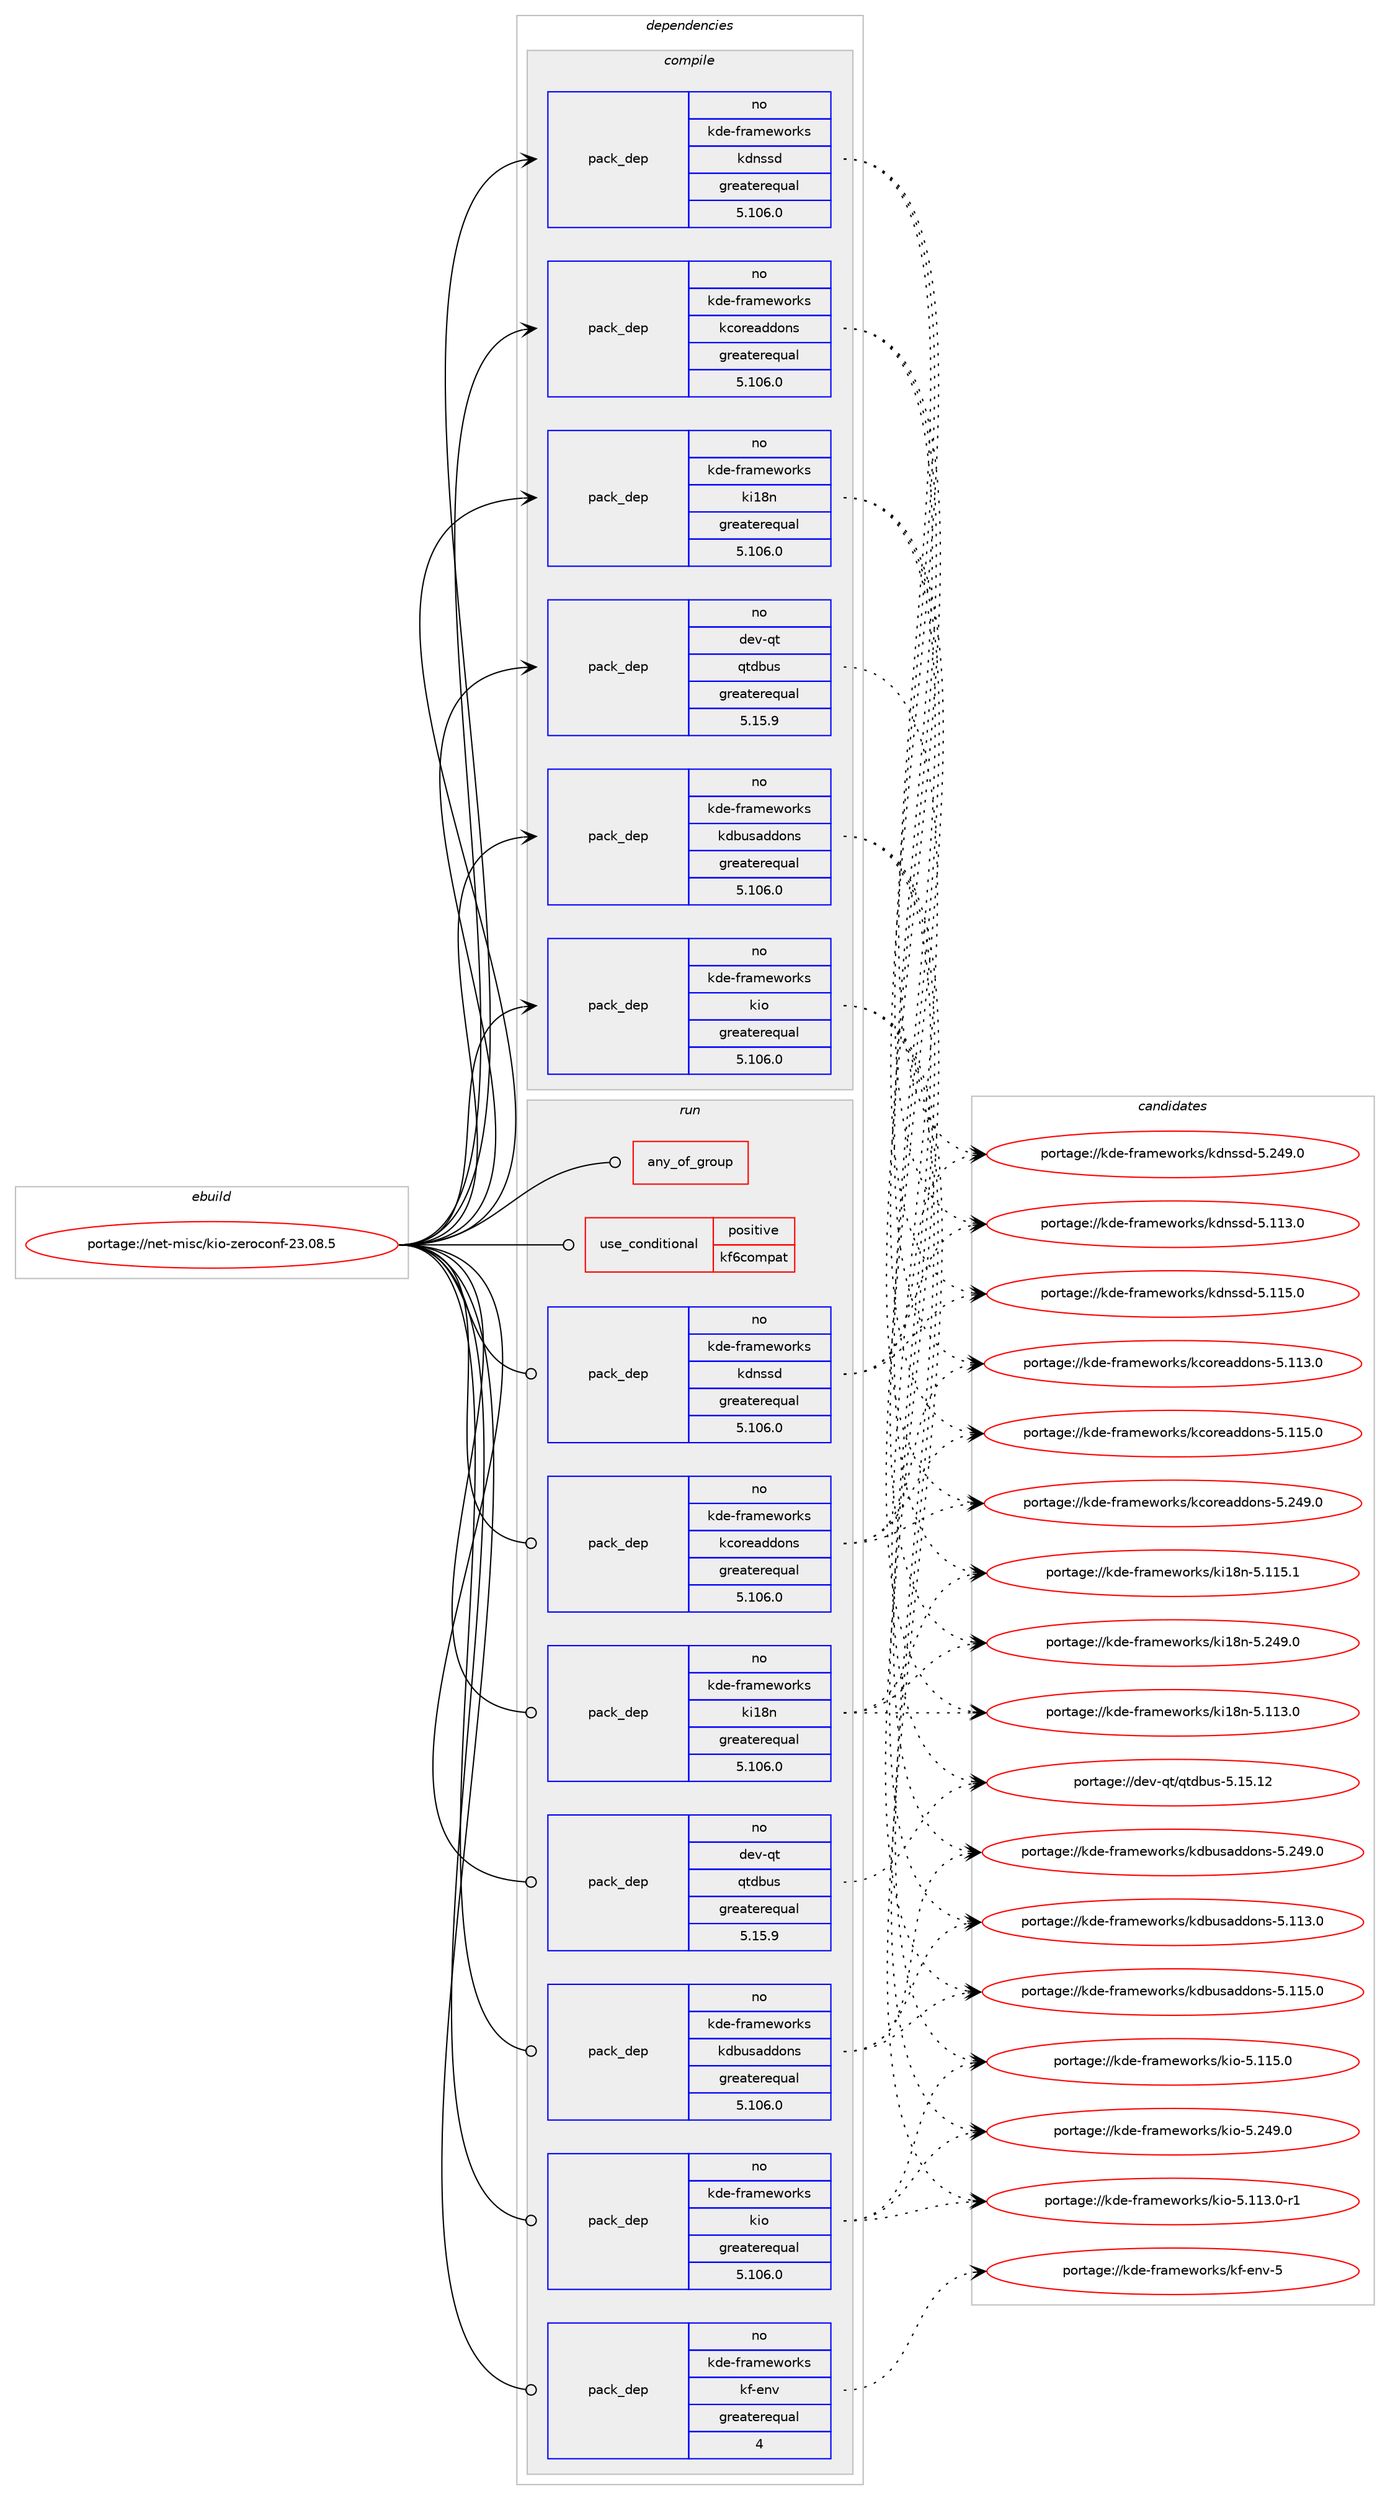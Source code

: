 digraph prolog {

# *************
# Graph options
# *************

newrank=true;
concentrate=true;
compound=true;
graph [rankdir=LR,fontname=Helvetica,fontsize=10,ranksep=1.5];#, ranksep=2.5, nodesep=0.2];
edge  [arrowhead=vee];
node  [fontname=Helvetica,fontsize=10];

# **********
# The ebuild
# **********

subgraph cluster_leftcol {
color=gray;
rank=same;
label=<<i>ebuild</i>>;
id [label="portage://net-misc/kio-zeroconf-23.08.5", color=red, width=4, href="../net-misc/kio-zeroconf-23.08.5.svg"];
}

# ****************
# The dependencies
# ****************

subgraph cluster_midcol {
color=gray;
label=<<i>dependencies</i>>;
subgraph cluster_compile {
fillcolor="#eeeeee";
style=filled;
label=<<i>compile</i>>;
# *** BEGIN UNKNOWN DEPENDENCY TYPE (TODO) ***
# id -> package_dependency(portage://net-misc/kio-zeroconf-23.08.5,install,no,dev-qt,qtcore,none,[,,],[slot(5)],[])
# *** END UNKNOWN DEPENDENCY TYPE (TODO) ***

subgraph pack2829 {
dependency9019 [label=<<TABLE BORDER="0" CELLBORDER="1" CELLSPACING="0" CELLPADDING="4" WIDTH="220"><TR><TD ROWSPAN="6" CELLPADDING="30">pack_dep</TD></TR><TR><TD WIDTH="110">no</TD></TR><TR><TD>dev-qt</TD></TR><TR><TD>qtdbus</TD></TR><TR><TD>greaterequal</TD></TR><TR><TD>5.15.9</TD></TR></TABLE>>, shape=none, color=blue];
}
id:e -> dependency9019:w [weight=20,style="solid",arrowhead="vee"];
subgraph pack2830 {
dependency9020 [label=<<TABLE BORDER="0" CELLBORDER="1" CELLSPACING="0" CELLPADDING="4" WIDTH="220"><TR><TD ROWSPAN="6" CELLPADDING="30">pack_dep</TD></TR><TR><TD WIDTH="110">no</TD></TR><TR><TD>kde-frameworks</TD></TR><TR><TD>kcoreaddons</TD></TR><TR><TD>greaterequal</TD></TR><TR><TD>5.106.0</TD></TR></TABLE>>, shape=none, color=blue];
}
id:e -> dependency9020:w [weight=20,style="solid",arrowhead="vee"];
subgraph pack2831 {
dependency9021 [label=<<TABLE BORDER="0" CELLBORDER="1" CELLSPACING="0" CELLPADDING="4" WIDTH="220"><TR><TD ROWSPAN="6" CELLPADDING="30">pack_dep</TD></TR><TR><TD WIDTH="110">no</TD></TR><TR><TD>kde-frameworks</TD></TR><TR><TD>kdbusaddons</TD></TR><TR><TD>greaterequal</TD></TR><TR><TD>5.106.0</TD></TR></TABLE>>, shape=none, color=blue];
}
id:e -> dependency9021:w [weight=20,style="solid",arrowhead="vee"];
subgraph pack2832 {
dependency9022 [label=<<TABLE BORDER="0" CELLBORDER="1" CELLSPACING="0" CELLPADDING="4" WIDTH="220"><TR><TD ROWSPAN="6" CELLPADDING="30">pack_dep</TD></TR><TR><TD WIDTH="110">no</TD></TR><TR><TD>kde-frameworks</TD></TR><TR><TD>kdnssd</TD></TR><TR><TD>greaterequal</TD></TR><TR><TD>5.106.0</TD></TR></TABLE>>, shape=none, color=blue];
}
id:e -> dependency9022:w [weight=20,style="solid",arrowhead="vee"];
subgraph pack2833 {
dependency9023 [label=<<TABLE BORDER="0" CELLBORDER="1" CELLSPACING="0" CELLPADDING="4" WIDTH="220"><TR><TD ROWSPAN="6" CELLPADDING="30">pack_dep</TD></TR><TR><TD WIDTH="110">no</TD></TR><TR><TD>kde-frameworks</TD></TR><TR><TD>ki18n</TD></TR><TR><TD>greaterequal</TD></TR><TR><TD>5.106.0</TD></TR></TABLE>>, shape=none, color=blue];
}
id:e -> dependency9023:w [weight=20,style="solid",arrowhead="vee"];
subgraph pack2834 {
dependency9024 [label=<<TABLE BORDER="0" CELLBORDER="1" CELLSPACING="0" CELLPADDING="4" WIDTH="220"><TR><TD ROWSPAN="6" CELLPADDING="30">pack_dep</TD></TR><TR><TD WIDTH="110">no</TD></TR><TR><TD>kde-frameworks</TD></TR><TR><TD>kio</TD></TR><TR><TD>greaterequal</TD></TR><TR><TD>5.106.0</TD></TR></TABLE>>, shape=none, color=blue];
}
id:e -> dependency9024:w [weight=20,style="solid",arrowhead="vee"];
}
subgraph cluster_compileandrun {
fillcolor="#eeeeee";
style=filled;
label=<<i>compile and run</i>>;
}
subgraph cluster_run {
fillcolor="#eeeeee";
style=filled;
label=<<i>run</i>>;
subgraph any68 {
dependency9025 [label=<<TABLE BORDER="0" CELLBORDER="1" CELLSPACING="0" CELLPADDING="4"><TR><TD CELLPADDING="10">any_of_group</TD></TR></TABLE>>, shape=none, color=red];# *** BEGIN UNKNOWN DEPENDENCY TYPE (TODO) ***
# dependency9025 -> package_dependency(portage://net-misc/kio-zeroconf-23.08.5,run,no,kde-frameworks,breeze-icons,none,[,,],any_different_slot,[])
# *** END UNKNOWN DEPENDENCY TYPE (TODO) ***

# *** BEGIN UNKNOWN DEPENDENCY TYPE (TODO) ***
# dependency9025 -> package_dependency(portage://net-misc/kio-zeroconf-23.08.5,run,no,kde-frameworks,oxygen-icons,none,[,,],any_different_slot,[])
# *** END UNKNOWN DEPENDENCY TYPE (TODO) ***

}
id:e -> dependency9025:w [weight=20,style="solid",arrowhead="odot"];
subgraph cond6123 {
dependency9026 [label=<<TABLE BORDER="0" CELLBORDER="1" CELLSPACING="0" CELLPADDING="4"><TR><TD ROWSPAN="3" CELLPADDING="10">use_conditional</TD></TR><TR><TD>positive</TD></TR><TR><TD>kf6compat</TD></TR></TABLE>>, shape=none, color=red];
# *** BEGIN UNKNOWN DEPENDENCY TYPE (TODO) ***
# dependency9026 -> package_dependency(portage://net-misc/kio-zeroconf-23.08.5,run,no,net-misc,kio-zeroconf,none,[,,],[slot(6)],[])
# *** END UNKNOWN DEPENDENCY TYPE (TODO) ***

}
id:e -> dependency9026:w [weight=20,style="solid",arrowhead="odot"];
# *** BEGIN UNKNOWN DEPENDENCY TYPE (TODO) ***
# id -> package_dependency(portage://net-misc/kio-zeroconf-23.08.5,run,no,dev-qt,qtcore,none,[,,],[slot(5)],[])
# *** END UNKNOWN DEPENDENCY TYPE (TODO) ***

subgraph pack2835 {
dependency9027 [label=<<TABLE BORDER="0" CELLBORDER="1" CELLSPACING="0" CELLPADDING="4" WIDTH="220"><TR><TD ROWSPAN="6" CELLPADDING="30">pack_dep</TD></TR><TR><TD WIDTH="110">no</TD></TR><TR><TD>dev-qt</TD></TR><TR><TD>qtdbus</TD></TR><TR><TD>greaterequal</TD></TR><TR><TD>5.15.9</TD></TR></TABLE>>, shape=none, color=blue];
}
id:e -> dependency9027:w [weight=20,style="solid",arrowhead="odot"];
subgraph pack2836 {
dependency9028 [label=<<TABLE BORDER="0" CELLBORDER="1" CELLSPACING="0" CELLPADDING="4" WIDTH="220"><TR><TD ROWSPAN="6" CELLPADDING="30">pack_dep</TD></TR><TR><TD WIDTH="110">no</TD></TR><TR><TD>kde-frameworks</TD></TR><TR><TD>kcoreaddons</TD></TR><TR><TD>greaterequal</TD></TR><TR><TD>5.106.0</TD></TR></TABLE>>, shape=none, color=blue];
}
id:e -> dependency9028:w [weight=20,style="solid",arrowhead="odot"];
subgraph pack2837 {
dependency9029 [label=<<TABLE BORDER="0" CELLBORDER="1" CELLSPACING="0" CELLPADDING="4" WIDTH="220"><TR><TD ROWSPAN="6" CELLPADDING="30">pack_dep</TD></TR><TR><TD WIDTH="110">no</TD></TR><TR><TD>kde-frameworks</TD></TR><TR><TD>kdbusaddons</TD></TR><TR><TD>greaterequal</TD></TR><TR><TD>5.106.0</TD></TR></TABLE>>, shape=none, color=blue];
}
id:e -> dependency9029:w [weight=20,style="solid",arrowhead="odot"];
subgraph pack2838 {
dependency9030 [label=<<TABLE BORDER="0" CELLBORDER="1" CELLSPACING="0" CELLPADDING="4" WIDTH="220"><TR><TD ROWSPAN="6" CELLPADDING="30">pack_dep</TD></TR><TR><TD WIDTH="110">no</TD></TR><TR><TD>kde-frameworks</TD></TR><TR><TD>kdnssd</TD></TR><TR><TD>greaterequal</TD></TR><TR><TD>5.106.0</TD></TR></TABLE>>, shape=none, color=blue];
}
id:e -> dependency9030:w [weight=20,style="solid",arrowhead="odot"];
subgraph pack2839 {
dependency9031 [label=<<TABLE BORDER="0" CELLBORDER="1" CELLSPACING="0" CELLPADDING="4" WIDTH="220"><TR><TD ROWSPAN="6" CELLPADDING="30">pack_dep</TD></TR><TR><TD WIDTH="110">no</TD></TR><TR><TD>kde-frameworks</TD></TR><TR><TD>kf-env</TD></TR><TR><TD>greaterequal</TD></TR><TR><TD>4</TD></TR></TABLE>>, shape=none, color=blue];
}
id:e -> dependency9031:w [weight=20,style="solid",arrowhead="odot"];
subgraph pack2840 {
dependency9032 [label=<<TABLE BORDER="0" CELLBORDER="1" CELLSPACING="0" CELLPADDING="4" WIDTH="220"><TR><TD ROWSPAN="6" CELLPADDING="30">pack_dep</TD></TR><TR><TD WIDTH="110">no</TD></TR><TR><TD>kde-frameworks</TD></TR><TR><TD>ki18n</TD></TR><TR><TD>greaterequal</TD></TR><TR><TD>5.106.0</TD></TR></TABLE>>, shape=none, color=blue];
}
id:e -> dependency9032:w [weight=20,style="solid",arrowhead="odot"];
subgraph pack2841 {
dependency9033 [label=<<TABLE BORDER="0" CELLBORDER="1" CELLSPACING="0" CELLPADDING="4" WIDTH="220"><TR><TD ROWSPAN="6" CELLPADDING="30">pack_dep</TD></TR><TR><TD WIDTH="110">no</TD></TR><TR><TD>kde-frameworks</TD></TR><TR><TD>kio</TD></TR><TR><TD>greaterequal</TD></TR><TR><TD>5.106.0</TD></TR></TABLE>>, shape=none, color=blue];
}
id:e -> dependency9033:w [weight=20,style="solid",arrowhead="odot"];
}
}

# **************
# The candidates
# **************

subgraph cluster_choices {
rank=same;
color=gray;
label=<<i>candidates</i>>;

subgraph choice2829 {
color=black;
nodesep=1;
choice1001011184511311647113116100981171154553464953464950 [label="portage://dev-qt/qtdbus-5.15.12", color=red, width=4,href="../dev-qt/qtdbus-5.15.12.svg"];
dependency9019:e -> choice1001011184511311647113116100981171154553464953464950:w [style=dotted,weight="100"];
}
subgraph choice2830 {
color=black;
nodesep=1;
choice10710010145102114971091011191111141071154710799111114101971001001111101154553464949514648 [label="portage://kde-frameworks/kcoreaddons-5.113.0", color=red, width=4,href="../kde-frameworks/kcoreaddons-5.113.0.svg"];
choice10710010145102114971091011191111141071154710799111114101971001001111101154553464949534648 [label="portage://kde-frameworks/kcoreaddons-5.115.0", color=red, width=4,href="../kde-frameworks/kcoreaddons-5.115.0.svg"];
choice10710010145102114971091011191111141071154710799111114101971001001111101154553465052574648 [label="portage://kde-frameworks/kcoreaddons-5.249.0", color=red, width=4,href="../kde-frameworks/kcoreaddons-5.249.0.svg"];
dependency9020:e -> choice10710010145102114971091011191111141071154710799111114101971001001111101154553464949514648:w [style=dotted,weight="100"];
dependency9020:e -> choice10710010145102114971091011191111141071154710799111114101971001001111101154553464949534648:w [style=dotted,weight="100"];
dependency9020:e -> choice10710010145102114971091011191111141071154710799111114101971001001111101154553465052574648:w [style=dotted,weight="100"];
}
subgraph choice2831 {
color=black;
nodesep=1;
choice10710010145102114971091011191111141071154710710098117115971001001111101154553464949514648 [label="portage://kde-frameworks/kdbusaddons-5.113.0", color=red, width=4,href="../kde-frameworks/kdbusaddons-5.113.0.svg"];
choice10710010145102114971091011191111141071154710710098117115971001001111101154553464949534648 [label="portage://kde-frameworks/kdbusaddons-5.115.0", color=red, width=4,href="../kde-frameworks/kdbusaddons-5.115.0.svg"];
choice10710010145102114971091011191111141071154710710098117115971001001111101154553465052574648 [label="portage://kde-frameworks/kdbusaddons-5.249.0", color=red, width=4,href="../kde-frameworks/kdbusaddons-5.249.0.svg"];
dependency9021:e -> choice10710010145102114971091011191111141071154710710098117115971001001111101154553464949514648:w [style=dotted,weight="100"];
dependency9021:e -> choice10710010145102114971091011191111141071154710710098117115971001001111101154553464949534648:w [style=dotted,weight="100"];
dependency9021:e -> choice10710010145102114971091011191111141071154710710098117115971001001111101154553465052574648:w [style=dotted,weight="100"];
}
subgraph choice2832 {
color=black;
nodesep=1;
choice1071001014510211497109101119111114107115471071001101151151004553464949514648 [label="portage://kde-frameworks/kdnssd-5.113.0", color=red, width=4,href="../kde-frameworks/kdnssd-5.113.0.svg"];
choice1071001014510211497109101119111114107115471071001101151151004553464949534648 [label="portage://kde-frameworks/kdnssd-5.115.0", color=red, width=4,href="../kde-frameworks/kdnssd-5.115.0.svg"];
choice1071001014510211497109101119111114107115471071001101151151004553465052574648 [label="portage://kde-frameworks/kdnssd-5.249.0", color=red, width=4,href="../kde-frameworks/kdnssd-5.249.0.svg"];
dependency9022:e -> choice1071001014510211497109101119111114107115471071001101151151004553464949514648:w [style=dotted,weight="100"];
dependency9022:e -> choice1071001014510211497109101119111114107115471071001101151151004553464949534648:w [style=dotted,weight="100"];
dependency9022:e -> choice1071001014510211497109101119111114107115471071001101151151004553465052574648:w [style=dotted,weight="100"];
}
subgraph choice2833 {
color=black;
nodesep=1;
choice10710010145102114971091011191111141071154710710549561104553464949514648 [label="portage://kde-frameworks/ki18n-5.113.0", color=red, width=4,href="../kde-frameworks/ki18n-5.113.0.svg"];
choice10710010145102114971091011191111141071154710710549561104553464949534649 [label="portage://kde-frameworks/ki18n-5.115.1", color=red, width=4,href="../kde-frameworks/ki18n-5.115.1.svg"];
choice10710010145102114971091011191111141071154710710549561104553465052574648 [label="portage://kde-frameworks/ki18n-5.249.0", color=red, width=4,href="../kde-frameworks/ki18n-5.249.0.svg"];
dependency9023:e -> choice10710010145102114971091011191111141071154710710549561104553464949514648:w [style=dotted,weight="100"];
dependency9023:e -> choice10710010145102114971091011191111141071154710710549561104553464949534649:w [style=dotted,weight="100"];
dependency9023:e -> choice10710010145102114971091011191111141071154710710549561104553465052574648:w [style=dotted,weight="100"];
}
subgraph choice2834 {
color=black;
nodesep=1;
choice10710010145102114971091011191111141071154710710511145534649495146484511449 [label="portage://kde-frameworks/kio-5.113.0-r1", color=red, width=4,href="../kde-frameworks/kio-5.113.0-r1.svg"];
choice1071001014510211497109101119111114107115471071051114553464949534648 [label="portage://kde-frameworks/kio-5.115.0", color=red, width=4,href="../kde-frameworks/kio-5.115.0.svg"];
choice1071001014510211497109101119111114107115471071051114553465052574648 [label="portage://kde-frameworks/kio-5.249.0", color=red, width=4,href="../kde-frameworks/kio-5.249.0.svg"];
dependency9024:e -> choice10710010145102114971091011191111141071154710710511145534649495146484511449:w [style=dotted,weight="100"];
dependency9024:e -> choice1071001014510211497109101119111114107115471071051114553464949534648:w [style=dotted,weight="100"];
dependency9024:e -> choice1071001014510211497109101119111114107115471071051114553465052574648:w [style=dotted,weight="100"];
}
subgraph choice2835 {
color=black;
nodesep=1;
choice1001011184511311647113116100981171154553464953464950 [label="portage://dev-qt/qtdbus-5.15.12", color=red, width=4,href="../dev-qt/qtdbus-5.15.12.svg"];
dependency9027:e -> choice1001011184511311647113116100981171154553464953464950:w [style=dotted,weight="100"];
}
subgraph choice2836 {
color=black;
nodesep=1;
choice10710010145102114971091011191111141071154710799111114101971001001111101154553464949514648 [label="portage://kde-frameworks/kcoreaddons-5.113.0", color=red, width=4,href="../kde-frameworks/kcoreaddons-5.113.0.svg"];
choice10710010145102114971091011191111141071154710799111114101971001001111101154553464949534648 [label="portage://kde-frameworks/kcoreaddons-5.115.0", color=red, width=4,href="../kde-frameworks/kcoreaddons-5.115.0.svg"];
choice10710010145102114971091011191111141071154710799111114101971001001111101154553465052574648 [label="portage://kde-frameworks/kcoreaddons-5.249.0", color=red, width=4,href="../kde-frameworks/kcoreaddons-5.249.0.svg"];
dependency9028:e -> choice10710010145102114971091011191111141071154710799111114101971001001111101154553464949514648:w [style=dotted,weight="100"];
dependency9028:e -> choice10710010145102114971091011191111141071154710799111114101971001001111101154553464949534648:w [style=dotted,weight="100"];
dependency9028:e -> choice10710010145102114971091011191111141071154710799111114101971001001111101154553465052574648:w [style=dotted,weight="100"];
}
subgraph choice2837 {
color=black;
nodesep=1;
choice10710010145102114971091011191111141071154710710098117115971001001111101154553464949514648 [label="portage://kde-frameworks/kdbusaddons-5.113.0", color=red, width=4,href="../kde-frameworks/kdbusaddons-5.113.0.svg"];
choice10710010145102114971091011191111141071154710710098117115971001001111101154553464949534648 [label="portage://kde-frameworks/kdbusaddons-5.115.0", color=red, width=4,href="../kde-frameworks/kdbusaddons-5.115.0.svg"];
choice10710010145102114971091011191111141071154710710098117115971001001111101154553465052574648 [label="portage://kde-frameworks/kdbusaddons-5.249.0", color=red, width=4,href="../kde-frameworks/kdbusaddons-5.249.0.svg"];
dependency9029:e -> choice10710010145102114971091011191111141071154710710098117115971001001111101154553464949514648:w [style=dotted,weight="100"];
dependency9029:e -> choice10710010145102114971091011191111141071154710710098117115971001001111101154553464949534648:w [style=dotted,weight="100"];
dependency9029:e -> choice10710010145102114971091011191111141071154710710098117115971001001111101154553465052574648:w [style=dotted,weight="100"];
}
subgraph choice2838 {
color=black;
nodesep=1;
choice1071001014510211497109101119111114107115471071001101151151004553464949514648 [label="portage://kde-frameworks/kdnssd-5.113.0", color=red, width=4,href="../kde-frameworks/kdnssd-5.113.0.svg"];
choice1071001014510211497109101119111114107115471071001101151151004553464949534648 [label="portage://kde-frameworks/kdnssd-5.115.0", color=red, width=4,href="../kde-frameworks/kdnssd-5.115.0.svg"];
choice1071001014510211497109101119111114107115471071001101151151004553465052574648 [label="portage://kde-frameworks/kdnssd-5.249.0", color=red, width=4,href="../kde-frameworks/kdnssd-5.249.0.svg"];
dependency9030:e -> choice1071001014510211497109101119111114107115471071001101151151004553464949514648:w [style=dotted,weight="100"];
dependency9030:e -> choice1071001014510211497109101119111114107115471071001101151151004553464949534648:w [style=dotted,weight="100"];
dependency9030:e -> choice1071001014510211497109101119111114107115471071001101151151004553465052574648:w [style=dotted,weight="100"];
}
subgraph choice2839 {
color=black;
nodesep=1;
choice107100101451021149710910111911111410711547107102451011101184553 [label="portage://kde-frameworks/kf-env-5", color=red, width=4,href="../kde-frameworks/kf-env-5.svg"];
dependency9031:e -> choice107100101451021149710910111911111410711547107102451011101184553:w [style=dotted,weight="100"];
}
subgraph choice2840 {
color=black;
nodesep=1;
choice10710010145102114971091011191111141071154710710549561104553464949514648 [label="portage://kde-frameworks/ki18n-5.113.0", color=red, width=4,href="../kde-frameworks/ki18n-5.113.0.svg"];
choice10710010145102114971091011191111141071154710710549561104553464949534649 [label="portage://kde-frameworks/ki18n-5.115.1", color=red, width=4,href="../kde-frameworks/ki18n-5.115.1.svg"];
choice10710010145102114971091011191111141071154710710549561104553465052574648 [label="portage://kde-frameworks/ki18n-5.249.0", color=red, width=4,href="../kde-frameworks/ki18n-5.249.0.svg"];
dependency9032:e -> choice10710010145102114971091011191111141071154710710549561104553464949514648:w [style=dotted,weight="100"];
dependency9032:e -> choice10710010145102114971091011191111141071154710710549561104553464949534649:w [style=dotted,weight="100"];
dependency9032:e -> choice10710010145102114971091011191111141071154710710549561104553465052574648:w [style=dotted,weight="100"];
}
subgraph choice2841 {
color=black;
nodesep=1;
choice10710010145102114971091011191111141071154710710511145534649495146484511449 [label="portage://kde-frameworks/kio-5.113.0-r1", color=red, width=4,href="../kde-frameworks/kio-5.113.0-r1.svg"];
choice1071001014510211497109101119111114107115471071051114553464949534648 [label="portage://kde-frameworks/kio-5.115.0", color=red, width=4,href="../kde-frameworks/kio-5.115.0.svg"];
choice1071001014510211497109101119111114107115471071051114553465052574648 [label="portage://kde-frameworks/kio-5.249.0", color=red, width=4,href="../kde-frameworks/kio-5.249.0.svg"];
dependency9033:e -> choice10710010145102114971091011191111141071154710710511145534649495146484511449:w [style=dotted,weight="100"];
dependency9033:e -> choice1071001014510211497109101119111114107115471071051114553464949534648:w [style=dotted,weight="100"];
dependency9033:e -> choice1071001014510211497109101119111114107115471071051114553465052574648:w [style=dotted,weight="100"];
}
}

}
